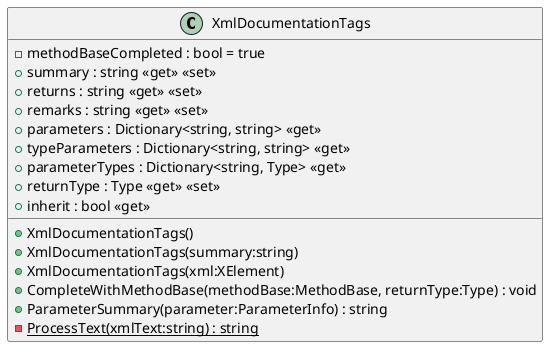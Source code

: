 @startuml
class XmlDocumentationTags {
    + XmlDocumentationTags()
    + XmlDocumentationTags(summary:string)
    + XmlDocumentationTags(xml:XElement)
    - methodBaseCompleted : bool = true
    + summary : string <<get>> <<set>>
    + returns : string <<get>> <<set>>
    + remarks : string <<get>> <<set>>
    + parameters : Dictionary<string, string> <<get>>
    + typeParameters : Dictionary<string, string> <<get>>
    + parameterTypes : Dictionary<string, Type> <<get>>
    + returnType : Type <<get>> <<set>>
    + inherit : bool <<get>>
    + CompleteWithMethodBase(methodBase:MethodBase, returnType:Type) : void
    + ParameterSummary(parameter:ParameterInfo) : string
    - {static} ProcessText(xmlText:string) : string
}
@enduml
